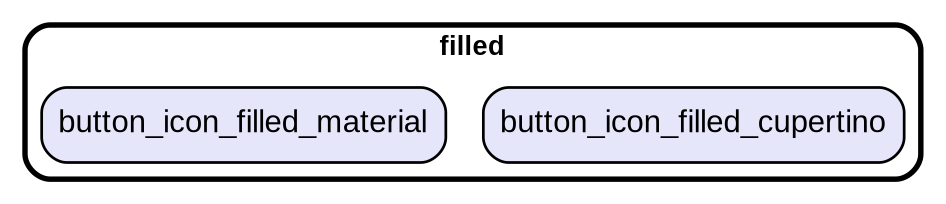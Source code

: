 digraph "" {
  graph [style=rounded fontname="Arial Black" fontsize=13 penwidth=2.6];
  node [shape=rect style="filled,rounded" fontname=Arial fontsize=15 fillcolor=Lavender penwidth=1.3];
  edge [penwidth=1.3];
  "/button_icon_filled_cupertino.dart" [label="button_icon_filled_cupertino"];
  "/button_icon_filled_material.dart" [label="button_icon_filled_material"];
  subgraph "cluster~" {
    label="filled";
    "/button_icon_filled_cupertino.dart";
    "/button_icon_filled_material.dart";
  }
}
